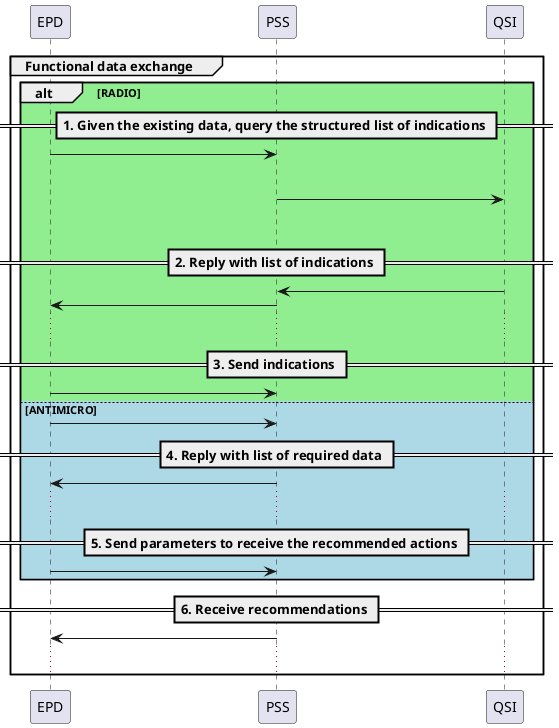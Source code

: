 @startuml
group Functional data exchange
    alt #LightGreen RADIO
        == 1. Given the existing data, query the structured list of indications ==
        EPD -> PSS : 
        EPD -[hidden]-> PSS : "                                                         "
        PSS -> QSI 
        PSS -[hidden]-> QSI : "                                                         "
'        EPD -> PSS : **GET /PlanDefinition/radiology/$requiredData**?age={}&gender={}&indication={}
        'PSS -> QSI : GET /indictions
        == 2. Reply with list of indications ==
        QSI -> PSS 
        PSS -> EPD 
'        QSI -> PSS : Reply with indications
'        PSS -> EPD : Reply with **CarePlan** + **Questionnaire** (Listing of **Coding** in "item[0].answerOption[].valueCoding")
...
        == 3. Send indications ==
        EPD -> PSS 
'        EPD -> PSS : **POST /PlanDefinition/radiology/$apply** (+ **QuestionnaireResponse** in payload)
    else #LightBlue ANTIMICRO
        EPD -> PSS
'        EPD -> PSS : **GET /PlanDefinition/antimicrobien/$requiredData**?indication={indication} => **Operation**
        == 4. Reply with list of required data ==
        PSS -> EPD
...
'        PSS -> EPD :  Reply with **CarePlan** + **Questionnaire**
        == 5. Send parameters to receive the recommended actions ==
        EPD -> PSS
'        EPD -> PSS : **POST /PlanDefinition/antimicrobien/$apply** (+ **QuestionnaireResponse** in payload) => **Operation**
    end
    == 6. Receive recommendations ==
    PSS -> EPD
'    PSS -> EPD : Reply with **GuidanceResponse**
...
end
@enduml
